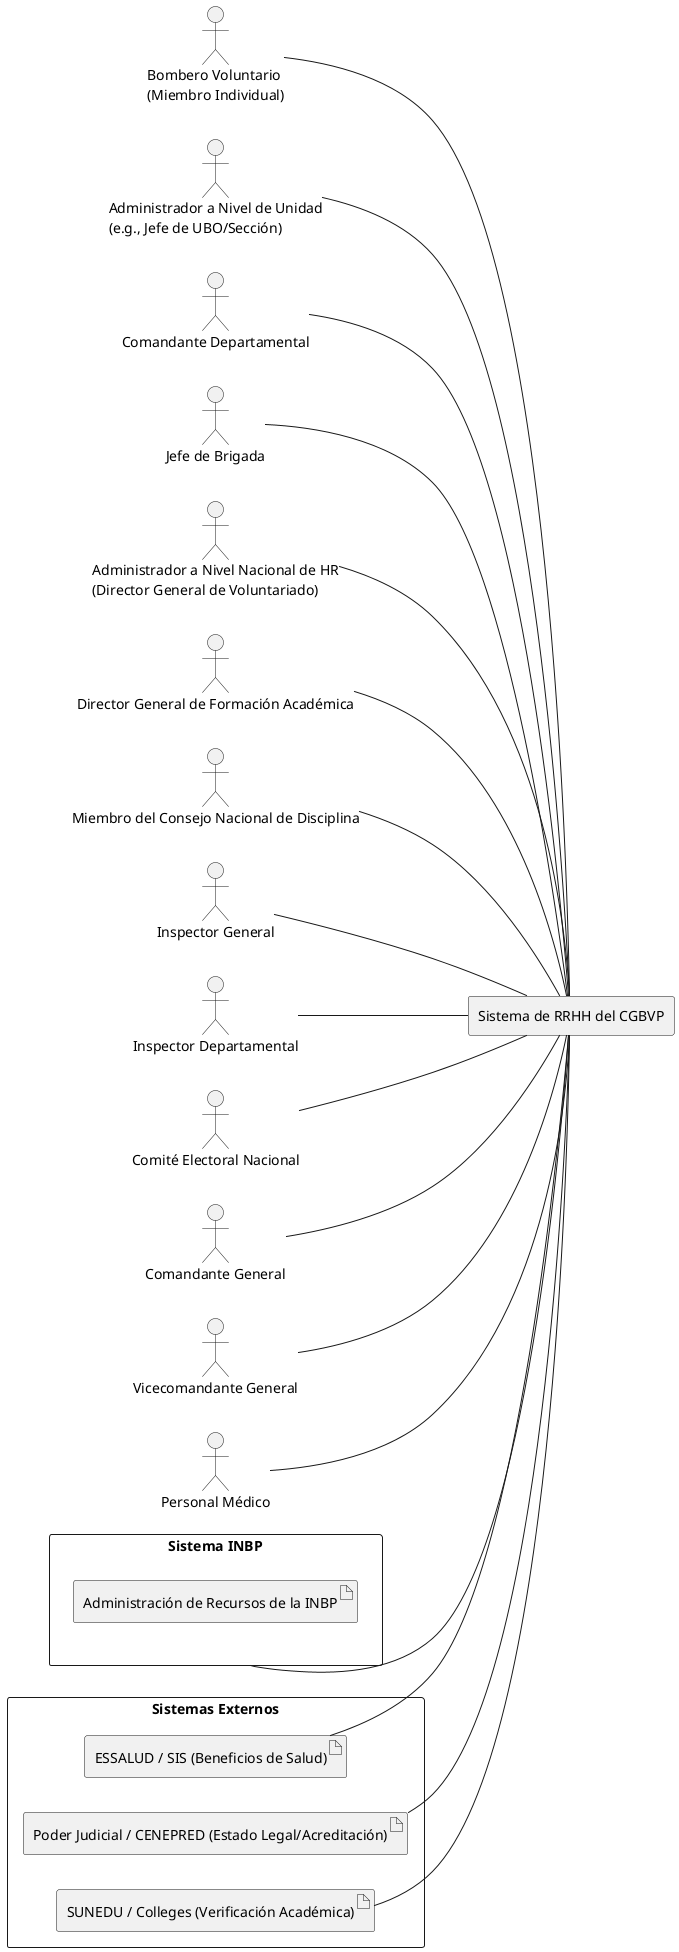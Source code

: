@startuml
left to right direction

rectangle "Sistema de RRHH del CGBVP" as HRS

actor "Bombero Voluntario\n(Miembro Individual)" as Bombero
actor "Administrador a Nivel de Unidad\n(e.g., Jefe de UBO/Sección)" as UnitAdmin
actor "Comandante Departamental" as DeptAdmin
actor "Jefe de Brigada" as BrigAdmin
actor "Administrador a Nivel Nacional de HR\n(Director General de Voluntariado)" as NationalHR
actor "Director General de Formación Académica" as NationalTraining
actor "Miembro del Consejo Nacional de Disciplina" as DisciplinaryUser
actor "Inspector General" as InspectorGeneral
actor "Inspector Departamental" as InspectorDepartamental
actor "Comité Electoral Nacional" as Electoral
actor "Comandante General" as HighCommand
actor "Vicecomandante General" as SecondHighCommand
actor "Personal Médico" as Medical

rectangle "Sistema INBP" as INBP {
    artifact INBP_Resources [
        Administración de Recursos de la INBP
    ]
}

rectangle "Sistemas Externos" as External {
    artifact ExternalBenefits [
        ESSALUD / SIS (Beneficios de Salud)
    ]
    artifact ExternalLegalGovt [
        Poder Judicial / CENEPRED (Estado Legal/Acreditación)
    ]
    artifact ExternalEducationCert [
        SUNEDU / Colleges (Verificación Académica)
    ]
}

' --- Connections ---
Bombero -- HRS
UnitAdmin -- HRS
DeptAdmin -- HRS
BrigAdmin -- HRS
NationalHR -- HRS
NationalTraining -- HRS
DisciplinaryUser -- HRS
InspectorGeneral -- HRS
InspectorDepartamental -- HRS
Electoral -- HRS
HighCommand -- HRS
SecondHighCommand -- HRS
Medical -- HRS

INBP -- HRS
ExternalBenefits -- HRS
ExternalLegalGovt -- HRS
ExternalEducationCert -- HRS

@enduml